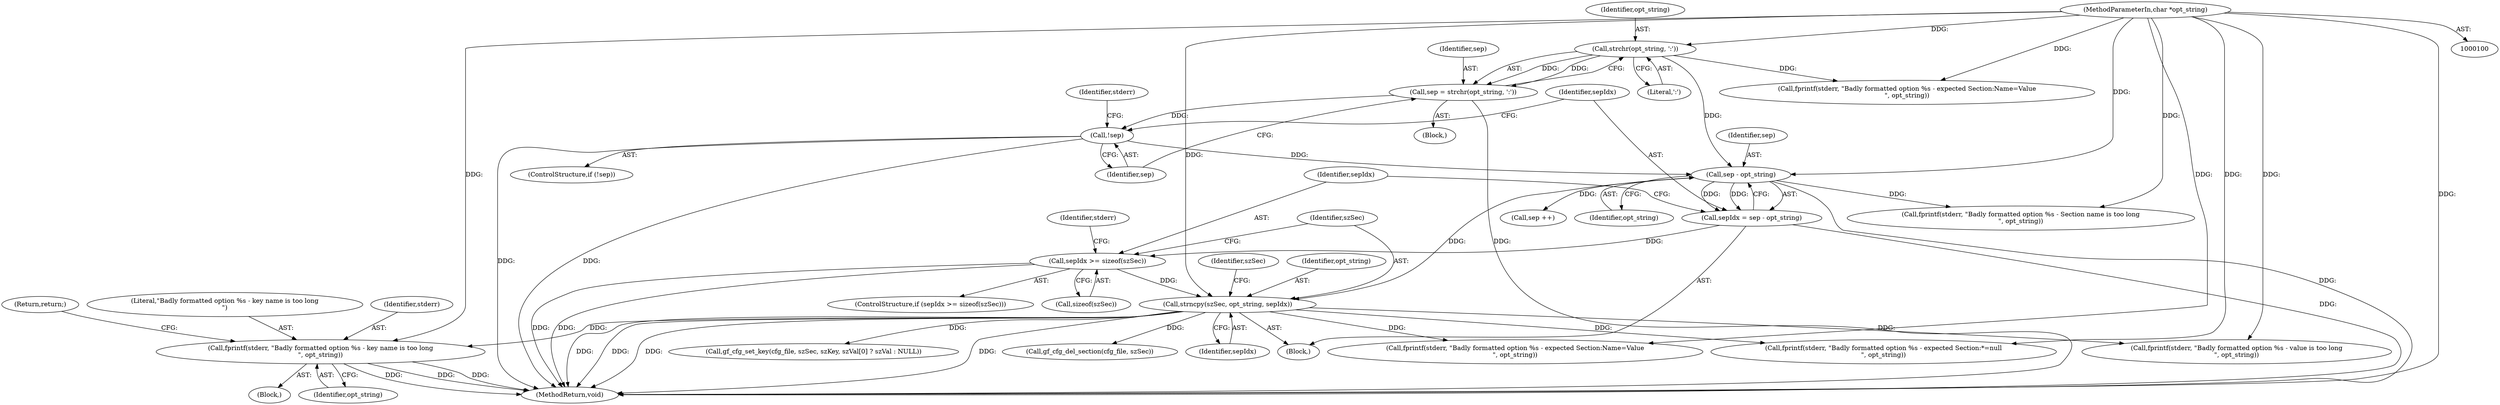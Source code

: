 digraph "0_gpac_35ab4475a7df9b2a4bcab235e379c0c3ec543658_2@API" {
"1000178" [label="(Call,fprintf(stderr, \"Badly formatted option %s - key name is too long\n\", opt_string))"];
"1000140" [label="(Call,strncpy(szSec, opt_string, sepIdx))"];
"1000126" [label="(Call,sep - opt_string)"];
"1000114" [label="(Call,!sep)"];
"1000108" [label="(Call,sep = strchr(opt_string, ':'))"];
"1000110" [label="(Call,strchr(opt_string, ':'))"];
"1000101" [label="(MethodParameterIn,char *opt_string)"];
"1000130" [label="(Call,sepIdx >= sizeof(szSec))"];
"1000124" [label="(Call,sepIdx = sep - opt_string)"];
"1000227" [label="(Call,gf_cfg_del_section(cfg_file, szSec))"];
"1000143" [label="(Identifier,sepIdx)"];
"1000124" [label="(Call,sepIdx = sep - opt_string)"];
"1000177" [label="(Block,)"];
"1000114" [label="(Call,!sep)"];
"1000128" [label="(Identifier,opt_string)"];
"1000141" [label="(Identifier,szSec)"];
"1000252" [label="(MethodReturn,void)"];
"1000118" [label="(Identifier,stderr)"];
"1000125" [label="(Identifier,sepIdx)"];
"1000115" [label="(Identifier,sep)"];
"1000182" [label="(Return,return;)"];
"1000140" [label="(Call,strncpy(szSec, opt_string, sepIdx))"];
"1000142" [label="(Identifier,opt_string)"];
"1000110" [label="(Call,strchr(opt_string, ':'))"];
"1000129" [label="(ControlStructure,if (sepIdx >= sizeof(szSec)))"];
"1000127" [label="(Identifier,sep)"];
"1000108" [label="(Call,sep = strchr(opt_string, ':'))"];
"1000126" [label="(Call,sep - opt_string)"];
"1000130" [label="(Call,sepIdx >= sizeof(szSec))"];
"1000178" [label="(Call,fprintf(stderr, \"Badly formatted option %s - key name is too long\n\", opt_string))"];
"1000201" [label="(Call,fprintf(stderr, \"Badly formatted option %s - value is too long\n\", opt_string))"];
"1000117" [label="(Call,fprintf(stderr, \"Badly formatted option %s - expected Section:Name=Value\n\", opt_string))"];
"1000135" [label="(Call,fprintf(stderr, \"Badly formatted option %s - Section name is too long\n\", opt_string))"];
"1000146" [label="(Identifier,szSec)"];
"1000112" [label="(Literal,':')"];
"1000111" [label="(Identifier,opt_string)"];
"1000101" [label="(MethodParameterIn,char *opt_string)"];
"1000242" [label="(Call,gf_cfg_set_key(cfg_file, szSec, szKey, szVal[0] ? szVal : NULL))"];
"1000180" [label="(Literal,\"Badly formatted option %s - key name is too long\n\")"];
"1000149" [label="(Call,sep ++)"];
"1000113" [label="(ControlStructure,if (!sep))"];
"1000102" [label="(Block,)"];
"1000109" [label="(Identifier,sep)"];
"1000132" [label="(Call,sizeof(szSec))"];
"1000122" [label="(Block,)"];
"1000160" [label="(Call,fprintf(stderr, \"Badly formatted option %s - expected Section:Name=Value\n\", opt_string))"];
"1000179" [label="(Identifier,stderr)"];
"1000181" [label="(Identifier,opt_string)"];
"1000222" [label="(Call,fprintf(stderr, \"Badly formatted option %s - expected Section:*=null\n\", opt_string))"];
"1000131" [label="(Identifier,sepIdx)"];
"1000136" [label="(Identifier,stderr)"];
"1000178" -> "1000177"  [label="AST: "];
"1000178" -> "1000181"  [label="CFG: "];
"1000179" -> "1000178"  [label="AST: "];
"1000180" -> "1000178"  [label="AST: "];
"1000181" -> "1000178"  [label="AST: "];
"1000182" -> "1000178"  [label="CFG: "];
"1000178" -> "1000252"  [label="DDG: "];
"1000178" -> "1000252"  [label="DDG: "];
"1000178" -> "1000252"  [label="DDG: "];
"1000140" -> "1000178"  [label="DDG: "];
"1000101" -> "1000178"  [label="DDG: "];
"1000140" -> "1000122"  [label="AST: "];
"1000140" -> "1000143"  [label="CFG: "];
"1000141" -> "1000140"  [label="AST: "];
"1000142" -> "1000140"  [label="AST: "];
"1000143" -> "1000140"  [label="AST: "];
"1000146" -> "1000140"  [label="CFG: "];
"1000140" -> "1000252"  [label="DDG: "];
"1000140" -> "1000252"  [label="DDG: "];
"1000140" -> "1000252"  [label="DDG: "];
"1000140" -> "1000252"  [label="DDG: "];
"1000126" -> "1000140"  [label="DDG: "];
"1000101" -> "1000140"  [label="DDG: "];
"1000130" -> "1000140"  [label="DDG: "];
"1000140" -> "1000160"  [label="DDG: "];
"1000140" -> "1000201"  [label="DDG: "];
"1000140" -> "1000222"  [label="DDG: "];
"1000140" -> "1000227"  [label="DDG: "];
"1000140" -> "1000242"  [label="DDG: "];
"1000126" -> "1000124"  [label="AST: "];
"1000126" -> "1000128"  [label="CFG: "];
"1000127" -> "1000126"  [label="AST: "];
"1000128" -> "1000126"  [label="AST: "];
"1000124" -> "1000126"  [label="CFG: "];
"1000126" -> "1000252"  [label="DDG: "];
"1000126" -> "1000124"  [label="DDG: "];
"1000126" -> "1000124"  [label="DDG: "];
"1000114" -> "1000126"  [label="DDG: "];
"1000110" -> "1000126"  [label="DDG: "];
"1000101" -> "1000126"  [label="DDG: "];
"1000126" -> "1000135"  [label="DDG: "];
"1000126" -> "1000149"  [label="DDG: "];
"1000114" -> "1000113"  [label="AST: "];
"1000114" -> "1000115"  [label="CFG: "];
"1000115" -> "1000114"  [label="AST: "];
"1000118" -> "1000114"  [label="CFG: "];
"1000125" -> "1000114"  [label="CFG: "];
"1000114" -> "1000252"  [label="DDG: "];
"1000114" -> "1000252"  [label="DDG: "];
"1000108" -> "1000114"  [label="DDG: "];
"1000108" -> "1000102"  [label="AST: "];
"1000108" -> "1000110"  [label="CFG: "];
"1000109" -> "1000108"  [label="AST: "];
"1000110" -> "1000108"  [label="AST: "];
"1000115" -> "1000108"  [label="CFG: "];
"1000108" -> "1000252"  [label="DDG: "];
"1000110" -> "1000108"  [label="DDG: "];
"1000110" -> "1000108"  [label="DDG: "];
"1000110" -> "1000112"  [label="CFG: "];
"1000111" -> "1000110"  [label="AST: "];
"1000112" -> "1000110"  [label="AST: "];
"1000101" -> "1000110"  [label="DDG: "];
"1000110" -> "1000117"  [label="DDG: "];
"1000101" -> "1000100"  [label="AST: "];
"1000101" -> "1000252"  [label="DDG: "];
"1000101" -> "1000117"  [label="DDG: "];
"1000101" -> "1000135"  [label="DDG: "];
"1000101" -> "1000160"  [label="DDG: "];
"1000101" -> "1000201"  [label="DDG: "];
"1000101" -> "1000222"  [label="DDG: "];
"1000130" -> "1000129"  [label="AST: "];
"1000130" -> "1000132"  [label="CFG: "];
"1000131" -> "1000130"  [label="AST: "];
"1000132" -> "1000130"  [label="AST: "];
"1000136" -> "1000130"  [label="CFG: "];
"1000141" -> "1000130"  [label="CFG: "];
"1000130" -> "1000252"  [label="DDG: "];
"1000130" -> "1000252"  [label="DDG: "];
"1000124" -> "1000130"  [label="DDG: "];
"1000124" -> "1000122"  [label="AST: "];
"1000125" -> "1000124"  [label="AST: "];
"1000131" -> "1000124"  [label="CFG: "];
"1000124" -> "1000252"  [label="DDG: "];
}
